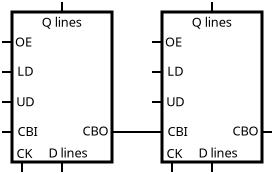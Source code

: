 <?xml version="1.0" encoding="UTF-8"?>
<dia:diagram xmlns:dia="http://www.lysator.liu.se/~alla/dia/">
  <dia:layer name="Background" visible="true" connectable="true" active="true">
    <dia:object type="Standard - Text" version="1" id="O0">
      <dia:attribute name="obj_pos">
        <dia:point val="34.325,22.275"/>
      </dia:attribute>
      <dia:attribute name="obj_bb">
        <dia:rectangle val="34.325,21.68;36.508,22.427"/>
      </dia:attribute>
      <dia:attribute name="text">
        <dia:composite type="text">
          <dia:attribute name="string">
            <dia:string>#D lines#</dia:string>
          </dia:attribute>
          <dia:attribute name="font">
            <dia:font family="sans" style="0" name="Helvetica"/>
          </dia:attribute>
          <dia:attribute name="height">
            <dia:real val="0.8"/>
          </dia:attribute>
          <dia:attribute name="pos">
            <dia:point val="34.325,22.275"/>
          </dia:attribute>
          <dia:attribute name="color">
            <dia:color val="#000000ff"/>
          </dia:attribute>
          <dia:attribute name="alignment">
            <dia:enum val="0"/>
          </dia:attribute>
        </dia:composite>
      </dia:attribute>
      <dia:attribute name="valign">
        <dia:enum val="3"/>
      </dia:attribute>
    </dia:object>
    <dia:object type="Standard - Text" version="1" id="O1">
      <dia:attribute name="obj_pos">
        <dia:point val="33.987,15.738"/>
      </dia:attribute>
      <dia:attribute name="obj_bb">
        <dia:rectangle val="33.987,15.143;36.182,15.89"/>
      </dia:attribute>
      <dia:attribute name="text">
        <dia:composite type="text">
          <dia:attribute name="string">
            <dia:string>#Q lines#</dia:string>
          </dia:attribute>
          <dia:attribute name="font">
            <dia:font family="sans" style="0" name="Helvetica"/>
          </dia:attribute>
          <dia:attribute name="height">
            <dia:real val="0.8"/>
          </dia:attribute>
          <dia:attribute name="pos">
            <dia:point val="33.987,15.738"/>
          </dia:attribute>
          <dia:attribute name="color">
            <dia:color val="#000000ff"/>
          </dia:attribute>
          <dia:attribute name="alignment">
            <dia:enum val="0"/>
          </dia:attribute>
        </dia:composite>
      </dia:attribute>
      <dia:attribute name="valign">
        <dia:enum val="3"/>
      </dia:attribute>
    </dia:object>
    <dia:object type="Standard - Text" version="1" id="O2">
      <dia:attribute name="obj_pos">
        <dia:point val="32.725,22.3"/>
      </dia:attribute>
      <dia:attribute name="obj_bb">
        <dia:rectangle val="32.725,21.705;33.608,22.453"/>
      </dia:attribute>
      <dia:attribute name="text">
        <dia:composite type="text">
          <dia:attribute name="string">
            <dia:string>#CK#</dia:string>
          </dia:attribute>
          <dia:attribute name="font">
            <dia:font family="sans" style="0" name="Helvetica"/>
          </dia:attribute>
          <dia:attribute name="height">
            <dia:real val="0.8"/>
          </dia:attribute>
          <dia:attribute name="pos">
            <dia:point val="32.725,22.3"/>
          </dia:attribute>
          <dia:attribute name="color">
            <dia:color val="#000000ff"/>
          </dia:attribute>
          <dia:attribute name="alignment">
            <dia:enum val="0"/>
          </dia:attribute>
        </dia:composite>
      </dia:attribute>
      <dia:attribute name="valign">
        <dia:enum val="3"/>
      </dia:attribute>
    </dia:object>
    <dia:object type="Standard - Text" version="1" id="O3">
      <dia:attribute name="obj_pos">
        <dia:point val="32.763,18.188"/>
      </dia:attribute>
      <dia:attribute name="obj_bb">
        <dia:rectangle val="32.763,17.593;33.612,18.34"/>
      </dia:attribute>
      <dia:attribute name="text">
        <dia:composite type="text">
          <dia:attribute name="string">
            <dia:string>#LD#</dia:string>
          </dia:attribute>
          <dia:attribute name="font">
            <dia:font family="sans" style="0" name="Helvetica"/>
          </dia:attribute>
          <dia:attribute name="height">
            <dia:real val="0.8"/>
          </dia:attribute>
          <dia:attribute name="pos">
            <dia:point val="32.763,18.188"/>
          </dia:attribute>
          <dia:attribute name="color">
            <dia:color val="#000000ff"/>
          </dia:attribute>
          <dia:attribute name="alignment">
            <dia:enum val="0"/>
          </dia:attribute>
        </dia:composite>
      </dia:attribute>
      <dia:attribute name="valign">
        <dia:enum val="3"/>
      </dia:attribute>
    </dia:object>
    <dia:object type="Standard - Text" version="1" id="O4">
      <dia:attribute name="obj_pos">
        <dia:point val="32.712,19.712"/>
      </dia:attribute>
      <dia:attribute name="obj_bb">
        <dia:rectangle val="32.712,19.117;33.672,19.865"/>
      </dia:attribute>
      <dia:attribute name="text">
        <dia:composite type="text">
          <dia:attribute name="string">
            <dia:string>#UD#</dia:string>
          </dia:attribute>
          <dia:attribute name="font">
            <dia:font family="sans" style="0" name="Helvetica"/>
          </dia:attribute>
          <dia:attribute name="height">
            <dia:real val="0.8"/>
          </dia:attribute>
          <dia:attribute name="pos">
            <dia:point val="32.712,19.712"/>
          </dia:attribute>
          <dia:attribute name="color">
            <dia:color val="#000000ff"/>
          </dia:attribute>
          <dia:attribute name="alignment">
            <dia:enum val="0"/>
          </dia:attribute>
        </dia:composite>
      </dia:attribute>
      <dia:attribute name="valign">
        <dia:enum val="3"/>
      </dia:attribute>
    </dia:object>
    <dia:object type="Standard - Text" version="1" id="O5">
      <dia:attribute name="obj_pos">
        <dia:point val="32.775,21.2"/>
      </dia:attribute>
      <dia:attribute name="obj_bb">
        <dia:rectangle val="32.775,20.605;33.852,21.352"/>
      </dia:attribute>
      <dia:attribute name="text">
        <dia:composite type="text">
          <dia:attribute name="string">
            <dia:string>#CBI#</dia:string>
          </dia:attribute>
          <dia:attribute name="font">
            <dia:font family="sans" style="0" name="Helvetica"/>
          </dia:attribute>
          <dia:attribute name="height">
            <dia:real val="0.8"/>
          </dia:attribute>
          <dia:attribute name="pos">
            <dia:point val="32.775,21.2"/>
          </dia:attribute>
          <dia:attribute name="color">
            <dia:color val="#000000ff"/>
          </dia:attribute>
          <dia:attribute name="alignment">
            <dia:enum val="0"/>
          </dia:attribute>
        </dia:composite>
      </dia:attribute>
      <dia:attribute name="valign">
        <dia:enum val="3"/>
      </dia:attribute>
    </dia:object>
    <dia:object type="Standard - Text" version="1" id="O6">
      <dia:attribute name="obj_pos">
        <dia:point val="36.025,21.175"/>
      </dia:attribute>
      <dia:attribute name="obj_bb">
        <dia:rectangle val="36.025,20.58;37.407,21.328"/>
      </dia:attribute>
      <dia:attribute name="text">
        <dia:composite type="text">
          <dia:attribute name="string">
            <dia:string>#CBO#</dia:string>
          </dia:attribute>
          <dia:attribute name="font">
            <dia:font family="sans" style="0" name="Helvetica"/>
          </dia:attribute>
          <dia:attribute name="height">
            <dia:real val="0.8"/>
          </dia:attribute>
          <dia:attribute name="pos">
            <dia:point val="36.025,21.175"/>
          </dia:attribute>
          <dia:attribute name="color">
            <dia:color val="#000000ff"/>
          </dia:attribute>
          <dia:attribute name="alignment">
            <dia:enum val="0"/>
          </dia:attribute>
        </dia:composite>
      </dia:attribute>
      <dia:attribute name="valign">
        <dia:enum val="3"/>
      </dia:attribute>
    </dia:object>
    <dia:object type="Standard - Text" version="1" id="O7">
      <dia:attribute name="obj_pos">
        <dia:point val="32.65,16.725"/>
      </dia:attribute>
      <dia:attribute name="obj_bb">
        <dia:rectangle val="32.65,16.13;33.56,16.878"/>
      </dia:attribute>
      <dia:attribute name="text">
        <dia:composite type="text">
          <dia:attribute name="string">
            <dia:string>#OE#</dia:string>
          </dia:attribute>
          <dia:attribute name="font">
            <dia:font family="sans" style="0" name="Helvetica"/>
          </dia:attribute>
          <dia:attribute name="height">
            <dia:real val="0.8"/>
          </dia:attribute>
          <dia:attribute name="pos">
            <dia:point val="32.65,16.725"/>
          </dia:attribute>
          <dia:attribute name="color">
            <dia:color val="#000000ff"/>
          </dia:attribute>
          <dia:attribute name="alignment">
            <dia:enum val="0"/>
          </dia:attribute>
        </dia:composite>
      </dia:attribute>
      <dia:attribute name="valign">
        <dia:enum val="3"/>
      </dia:attribute>
    </dia:object>
    <dia:object type="Standard - Box" version="0" id="O8">
      <dia:attribute name="obj_pos">
        <dia:point val="32.5,15"/>
      </dia:attribute>
      <dia:attribute name="obj_bb">
        <dia:rectangle val="32.425,14.925;37.575,22.575"/>
      </dia:attribute>
      <dia:attribute name="elem_corner">
        <dia:point val="32.5,15"/>
      </dia:attribute>
      <dia:attribute name="elem_width">
        <dia:real val="5"/>
      </dia:attribute>
      <dia:attribute name="elem_height">
        <dia:real val="7.5"/>
      </dia:attribute>
      <dia:attribute name="border_width">
        <dia:real val="0.15"/>
      </dia:attribute>
      <dia:attribute name="show_background">
        <dia:boolean val="false"/>
      </dia:attribute>
    </dia:object>
    <dia:object type="Standard - Line" version="0" id="O9">
      <dia:attribute name="obj_pos">
        <dia:point val="33,22.5"/>
      </dia:attribute>
      <dia:attribute name="obj_bb">
        <dia:rectangle val="32.95,22.45;33.05,23.05"/>
      </dia:attribute>
      <dia:attribute name="conn_endpoints">
        <dia:point val="33,22.5"/>
        <dia:point val="33,23"/>
      </dia:attribute>
      <dia:attribute name="numcp">
        <dia:int val="1"/>
      </dia:attribute>
    </dia:object>
    <dia:object type="Standard - Line" version="0" id="O10">
      <dia:attribute name="obj_pos">
        <dia:point val="35,23"/>
      </dia:attribute>
      <dia:attribute name="obj_bb">
        <dia:rectangle val="34.95,22.45;35.05,23.05"/>
      </dia:attribute>
      <dia:attribute name="conn_endpoints">
        <dia:point val="35,23"/>
        <dia:point val="35,22.5"/>
      </dia:attribute>
      <dia:attribute name="numcp">
        <dia:int val="1"/>
      </dia:attribute>
      <dia:connections>
        <dia:connection handle="1" to="O8" connection="6"/>
      </dia:connections>
    </dia:object>
    <dia:object type="Standard - Line" version="0" id="O11">
      <dia:attribute name="obj_pos">
        <dia:point val="35,14.5"/>
      </dia:attribute>
      <dia:attribute name="obj_bb">
        <dia:rectangle val="34.95,14.45;35.05,15.05"/>
      </dia:attribute>
      <dia:attribute name="conn_endpoints">
        <dia:point val="35,14.5"/>
        <dia:point val="35,15"/>
      </dia:attribute>
      <dia:attribute name="numcp">
        <dia:int val="1"/>
      </dia:attribute>
      <dia:connections>
        <dia:connection handle="1" to="O8" connection="1"/>
      </dia:connections>
    </dia:object>
    <dia:object type="Standard - Line" version="0" id="O12">
      <dia:attribute name="obj_pos">
        <dia:point val="32.5,18"/>
      </dia:attribute>
      <dia:attribute name="obj_bb">
        <dia:rectangle val="31.95,17.95;32.55,18.05"/>
      </dia:attribute>
      <dia:attribute name="conn_endpoints">
        <dia:point val="32.5,18"/>
        <dia:point val="32,18"/>
      </dia:attribute>
      <dia:attribute name="numcp">
        <dia:int val="1"/>
      </dia:attribute>
    </dia:object>
    <dia:object type="Standard - Line" version="0" id="O13">
      <dia:attribute name="obj_pos">
        <dia:point val="32.5,19.5"/>
      </dia:attribute>
      <dia:attribute name="obj_bb">
        <dia:rectangle val="31.95,19.45;32.55,19.55"/>
      </dia:attribute>
      <dia:attribute name="conn_endpoints">
        <dia:point val="32.5,19.5"/>
        <dia:point val="32,19.5"/>
      </dia:attribute>
      <dia:attribute name="numcp">
        <dia:int val="1"/>
      </dia:attribute>
    </dia:object>
    <dia:object type="Standard - Line" version="0" id="O14">
      <dia:attribute name="obj_pos">
        <dia:point val="32.5,16.5"/>
      </dia:attribute>
      <dia:attribute name="obj_bb">
        <dia:rectangle val="31.95,16.45;32.55,16.55"/>
      </dia:attribute>
      <dia:attribute name="conn_endpoints">
        <dia:point val="32.5,16.5"/>
        <dia:point val="32,16.5"/>
      </dia:attribute>
      <dia:attribute name="numcp">
        <dia:int val="1"/>
      </dia:attribute>
    </dia:object>
    <dia:object type="Standard - Line" version="0" id="O15">
      <dia:attribute name="obj_pos">
        <dia:point val="37.5,21"/>
      </dia:attribute>
      <dia:attribute name="obj_bb">
        <dia:rectangle val="37.45,20.95;39.55,21.05"/>
      </dia:attribute>
      <dia:attribute name="conn_endpoints">
        <dia:point val="37.5,21"/>
        <dia:point val="39.5,21"/>
      </dia:attribute>
      <dia:attribute name="numcp">
        <dia:int val="1"/>
      </dia:attribute>
    </dia:object>
    <dia:object type="Standard - Line" version="0" id="O16">
      <dia:attribute name="obj_pos">
        <dia:point val="32,21"/>
      </dia:attribute>
      <dia:attribute name="obj_bb">
        <dia:rectangle val="31.95,20.95;32.55,21.05"/>
      </dia:attribute>
      <dia:attribute name="conn_endpoints">
        <dia:point val="32,21"/>
        <dia:point val="32.5,21"/>
      </dia:attribute>
      <dia:attribute name="numcp">
        <dia:int val="1"/>
      </dia:attribute>
    </dia:object>
    <dia:object type="Standard - Text" version="1" id="O17">
      <dia:attribute name="obj_pos">
        <dia:point val="41.825,22.275"/>
      </dia:attribute>
      <dia:attribute name="obj_bb">
        <dia:rectangle val="41.825,21.68;44.008,22.427"/>
      </dia:attribute>
      <dia:attribute name="text">
        <dia:composite type="text">
          <dia:attribute name="string">
            <dia:string>#D lines#</dia:string>
          </dia:attribute>
          <dia:attribute name="font">
            <dia:font family="sans" style="0" name="Helvetica"/>
          </dia:attribute>
          <dia:attribute name="height">
            <dia:real val="0.8"/>
          </dia:attribute>
          <dia:attribute name="pos">
            <dia:point val="41.825,22.275"/>
          </dia:attribute>
          <dia:attribute name="color">
            <dia:color val="#000000ff"/>
          </dia:attribute>
          <dia:attribute name="alignment">
            <dia:enum val="0"/>
          </dia:attribute>
        </dia:composite>
      </dia:attribute>
      <dia:attribute name="valign">
        <dia:enum val="3"/>
      </dia:attribute>
    </dia:object>
    <dia:object type="Standard - Text" version="1" id="O18">
      <dia:attribute name="obj_pos">
        <dia:point val="41.487,15.738"/>
      </dia:attribute>
      <dia:attribute name="obj_bb">
        <dia:rectangle val="41.487,15.143;43.682,15.89"/>
      </dia:attribute>
      <dia:attribute name="text">
        <dia:composite type="text">
          <dia:attribute name="string">
            <dia:string>#Q lines#</dia:string>
          </dia:attribute>
          <dia:attribute name="font">
            <dia:font family="sans" style="0" name="Helvetica"/>
          </dia:attribute>
          <dia:attribute name="height">
            <dia:real val="0.8"/>
          </dia:attribute>
          <dia:attribute name="pos">
            <dia:point val="41.487,15.738"/>
          </dia:attribute>
          <dia:attribute name="color">
            <dia:color val="#000000ff"/>
          </dia:attribute>
          <dia:attribute name="alignment">
            <dia:enum val="0"/>
          </dia:attribute>
        </dia:composite>
      </dia:attribute>
      <dia:attribute name="valign">
        <dia:enum val="3"/>
      </dia:attribute>
    </dia:object>
    <dia:object type="Standard - Text" version="1" id="O19">
      <dia:attribute name="obj_pos">
        <dia:point val="40.225,22.3"/>
      </dia:attribute>
      <dia:attribute name="obj_bb">
        <dia:rectangle val="40.225,21.705;41.108,22.453"/>
      </dia:attribute>
      <dia:attribute name="text">
        <dia:composite type="text">
          <dia:attribute name="string">
            <dia:string>#CK#</dia:string>
          </dia:attribute>
          <dia:attribute name="font">
            <dia:font family="sans" style="0" name="Helvetica"/>
          </dia:attribute>
          <dia:attribute name="height">
            <dia:real val="0.8"/>
          </dia:attribute>
          <dia:attribute name="pos">
            <dia:point val="40.225,22.3"/>
          </dia:attribute>
          <dia:attribute name="color">
            <dia:color val="#000000ff"/>
          </dia:attribute>
          <dia:attribute name="alignment">
            <dia:enum val="0"/>
          </dia:attribute>
        </dia:composite>
      </dia:attribute>
      <dia:attribute name="valign">
        <dia:enum val="3"/>
      </dia:attribute>
    </dia:object>
    <dia:object type="Standard - Text" version="1" id="O20">
      <dia:attribute name="obj_pos">
        <dia:point val="40.263,18.188"/>
      </dia:attribute>
      <dia:attribute name="obj_bb">
        <dia:rectangle val="40.263,17.593;41.112,18.34"/>
      </dia:attribute>
      <dia:attribute name="text">
        <dia:composite type="text">
          <dia:attribute name="string">
            <dia:string>#LD#</dia:string>
          </dia:attribute>
          <dia:attribute name="font">
            <dia:font family="sans" style="0" name="Helvetica"/>
          </dia:attribute>
          <dia:attribute name="height">
            <dia:real val="0.8"/>
          </dia:attribute>
          <dia:attribute name="pos">
            <dia:point val="40.263,18.188"/>
          </dia:attribute>
          <dia:attribute name="color">
            <dia:color val="#000000ff"/>
          </dia:attribute>
          <dia:attribute name="alignment">
            <dia:enum val="0"/>
          </dia:attribute>
        </dia:composite>
      </dia:attribute>
      <dia:attribute name="valign">
        <dia:enum val="3"/>
      </dia:attribute>
    </dia:object>
    <dia:object type="Standard - Text" version="1" id="O21">
      <dia:attribute name="obj_pos">
        <dia:point val="40.212,19.712"/>
      </dia:attribute>
      <dia:attribute name="obj_bb">
        <dia:rectangle val="40.212,19.117;41.172,19.865"/>
      </dia:attribute>
      <dia:attribute name="text">
        <dia:composite type="text">
          <dia:attribute name="string">
            <dia:string>#UD#</dia:string>
          </dia:attribute>
          <dia:attribute name="font">
            <dia:font family="sans" style="0" name="Helvetica"/>
          </dia:attribute>
          <dia:attribute name="height">
            <dia:real val="0.8"/>
          </dia:attribute>
          <dia:attribute name="pos">
            <dia:point val="40.212,19.712"/>
          </dia:attribute>
          <dia:attribute name="color">
            <dia:color val="#000000ff"/>
          </dia:attribute>
          <dia:attribute name="alignment">
            <dia:enum val="0"/>
          </dia:attribute>
        </dia:composite>
      </dia:attribute>
      <dia:attribute name="valign">
        <dia:enum val="3"/>
      </dia:attribute>
    </dia:object>
    <dia:object type="Standard - Text" version="1" id="O22">
      <dia:attribute name="obj_pos">
        <dia:point val="40.275,21.2"/>
      </dia:attribute>
      <dia:attribute name="obj_bb">
        <dia:rectangle val="40.275,20.605;41.352,21.352"/>
      </dia:attribute>
      <dia:attribute name="text">
        <dia:composite type="text">
          <dia:attribute name="string">
            <dia:string>#CBI#</dia:string>
          </dia:attribute>
          <dia:attribute name="font">
            <dia:font family="sans" style="0" name="Helvetica"/>
          </dia:attribute>
          <dia:attribute name="height">
            <dia:real val="0.8"/>
          </dia:attribute>
          <dia:attribute name="pos">
            <dia:point val="40.275,21.2"/>
          </dia:attribute>
          <dia:attribute name="color">
            <dia:color val="#000000ff"/>
          </dia:attribute>
          <dia:attribute name="alignment">
            <dia:enum val="0"/>
          </dia:attribute>
        </dia:composite>
      </dia:attribute>
      <dia:attribute name="valign">
        <dia:enum val="3"/>
      </dia:attribute>
    </dia:object>
    <dia:object type="Standard - Text" version="1" id="O23">
      <dia:attribute name="obj_pos">
        <dia:point val="43.525,21.175"/>
      </dia:attribute>
      <dia:attribute name="obj_bb">
        <dia:rectangle val="43.525,20.58;44.907,21.328"/>
      </dia:attribute>
      <dia:attribute name="text">
        <dia:composite type="text">
          <dia:attribute name="string">
            <dia:string>#CBO#</dia:string>
          </dia:attribute>
          <dia:attribute name="font">
            <dia:font family="sans" style="0" name="Helvetica"/>
          </dia:attribute>
          <dia:attribute name="height">
            <dia:real val="0.8"/>
          </dia:attribute>
          <dia:attribute name="pos">
            <dia:point val="43.525,21.175"/>
          </dia:attribute>
          <dia:attribute name="color">
            <dia:color val="#000000ff"/>
          </dia:attribute>
          <dia:attribute name="alignment">
            <dia:enum val="0"/>
          </dia:attribute>
        </dia:composite>
      </dia:attribute>
      <dia:attribute name="valign">
        <dia:enum val="3"/>
      </dia:attribute>
    </dia:object>
    <dia:object type="Standard - Text" version="1" id="O24">
      <dia:attribute name="obj_pos">
        <dia:point val="40.15,16.725"/>
      </dia:attribute>
      <dia:attribute name="obj_bb">
        <dia:rectangle val="40.15,16.13;41.06,16.878"/>
      </dia:attribute>
      <dia:attribute name="text">
        <dia:composite type="text">
          <dia:attribute name="string">
            <dia:string>#OE#</dia:string>
          </dia:attribute>
          <dia:attribute name="font">
            <dia:font family="sans" style="0" name="Helvetica"/>
          </dia:attribute>
          <dia:attribute name="height">
            <dia:real val="0.8"/>
          </dia:attribute>
          <dia:attribute name="pos">
            <dia:point val="40.15,16.725"/>
          </dia:attribute>
          <dia:attribute name="color">
            <dia:color val="#000000ff"/>
          </dia:attribute>
          <dia:attribute name="alignment">
            <dia:enum val="0"/>
          </dia:attribute>
        </dia:composite>
      </dia:attribute>
      <dia:attribute name="valign">
        <dia:enum val="3"/>
      </dia:attribute>
    </dia:object>
    <dia:object type="Standard - Box" version="0" id="O25">
      <dia:attribute name="obj_pos">
        <dia:point val="40,15"/>
      </dia:attribute>
      <dia:attribute name="obj_bb">
        <dia:rectangle val="39.925,14.925;45.075,22.575"/>
      </dia:attribute>
      <dia:attribute name="elem_corner">
        <dia:point val="40,15"/>
      </dia:attribute>
      <dia:attribute name="elem_width">
        <dia:real val="5"/>
      </dia:attribute>
      <dia:attribute name="elem_height">
        <dia:real val="7.5"/>
      </dia:attribute>
      <dia:attribute name="border_width">
        <dia:real val="0.15"/>
      </dia:attribute>
      <dia:attribute name="show_background">
        <dia:boolean val="false"/>
      </dia:attribute>
    </dia:object>
    <dia:object type="Standard - Line" version="0" id="O26">
      <dia:attribute name="obj_pos">
        <dia:point val="40.5,22.5"/>
      </dia:attribute>
      <dia:attribute name="obj_bb">
        <dia:rectangle val="40.45,22.45;40.55,23.05"/>
      </dia:attribute>
      <dia:attribute name="conn_endpoints">
        <dia:point val="40.5,22.5"/>
        <dia:point val="40.5,23"/>
      </dia:attribute>
      <dia:attribute name="numcp">
        <dia:int val="1"/>
      </dia:attribute>
    </dia:object>
    <dia:object type="Standard - Line" version="0" id="O27">
      <dia:attribute name="obj_pos">
        <dia:point val="42.5,23"/>
      </dia:attribute>
      <dia:attribute name="obj_bb">
        <dia:rectangle val="42.45,22.45;42.55,23.05"/>
      </dia:attribute>
      <dia:attribute name="conn_endpoints">
        <dia:point val="42.5,23"/>
        <dia:point val="42.5,22.5"/>
      </dia:attribute>
      <dia:attribute name="numcp">
        <dia:int val="1"/>
      </dia:attribute>
      <dia:connections>
        <dia:connection handle="1" to="O25" connection="6"/>
      </dia:connections>
    </dia:object>
    <dia:object type="Standard - Line" version="0" id="O28">
      <dia:attribute name="obj_pos">
        <dia:point val="42.5,14.5"/>
      </dia:attribute>
      <dia:attribute name="obj_bb">
        <dia:rectangle val="42.45,14.45;42.55,15.05"/>
      </dia:attribute>
      <dia:attribute name="conn_endpoints">
        <dia:point val="42.5,14.5"/>
        <dia:point val="42.5,15"/>
      </dia:attribute>
      <dia:attribute name="numcp">
        <dia:int val="1"/>
      </dia:attribute>
      <dia:connections>
        <dia:connection handle="1" to="O25" connection="1"/>
      </dia:connections>
    </dia:object>
    <dia:object type="Standard - Line" version="0" id="O29">
      <dia:attribute name="obj_pos">
        <dia:point val="40,18"/>
      </dia:attribute>
      <dia:attribute name="obj_bb">
        <dia:rectangle val="39.45,17.95;40.05,18.05"/>
      </dia:attribute>
      <dia:attribute name="conn_endpoints">
        <dia:point val="40,18"/>
        <dia:point val="39.5,18"/>
      </dia:attribute>
      <dia:attribute name="numcp">
        <dia:int val="1"/>
      </dia:attribute>
    </dia:object>
    <dia:object type="Standard - Line" version="0" id="O30">
      <dia:attribute name="obj_pos">
        <dia:point val="40,19.5"/>
      </dia:attribute>
      <dia:attribute name="obj_bb">
        <dia:rectangle val="39.45,19.45;40.05,19.55"/>
      </dia:attribute>
      <dia:attribute name="conn_endpoints">
        <dia:point val="40,19.5"/>
        <dia:point val="39.5,19.5"/>
      </dia:attribute>
      <dia:attribute name="numcp">
        <dia:int val="1"/>
      </dia:attribute>
    </dia:object>
    <dia:object type="Standard - Line" version="0" id="O31">
      <dia:attribute name="obj_pos">
        <dia:point val="40,16.5"/>
      </dia:attribute>
      <dia:attribute name="obj_bb">
        <dia:rectangle val="39.45,16.45;40.05,16.55"/>
      </dia:attribute>
      <dia:attribute name="conn_endpoints">
        <dia:point val="40,16.5"/>
        <dia:point val="39.5,16.5"/>
      </dia:attribute>
      <dia:attribute name="numcp">
        <dia:int val="1"/>
      </dia:attribute>
    </dia:object>
    <dia:object type="Standard - Line" version="0" id="O32">
      <dia:attribute name="obj_pos">
        <dia:point val="45,21"/>
      </dia:attribute>
      <dia:attribute name="obj_bb">
        <dia:rectangle val="44.95,20.95;45.55,21.05"/>
      </dia:attribute>
      <dia:attribute name="conn_endpoints">
        <dia:point val="45,21"/>
        <dia:point val="45.5,21"/>
      </dia:attribute>
      <dia:attribute name="numcp">
        <dia:int val="1"/>
      </dia:attribute>
    </dia:object>
    <dia:object type="Standard - Line" version="0" id="O33">
      <dia:attribute name="obj_pos">
        <dia:point val="39.5,21"/>
      </dia:attribute>
      <dia:attribute name="obj_bb">
        <dia:rectangle val="39.45,20.95;40.05,21.05"/>
      </dia:attribute>
      <dia:attribute name="conn_endpoints">
        <dia:point val="39.5,21"/>
        <dia:point val="40,21"/>
      </dia:attribute>
      <dia:attribute name="numcp">
        <dia:int val="1"/>
      </dia:attribute>
    </dia:object>
  </dia:layer>
</dia:diagram>
